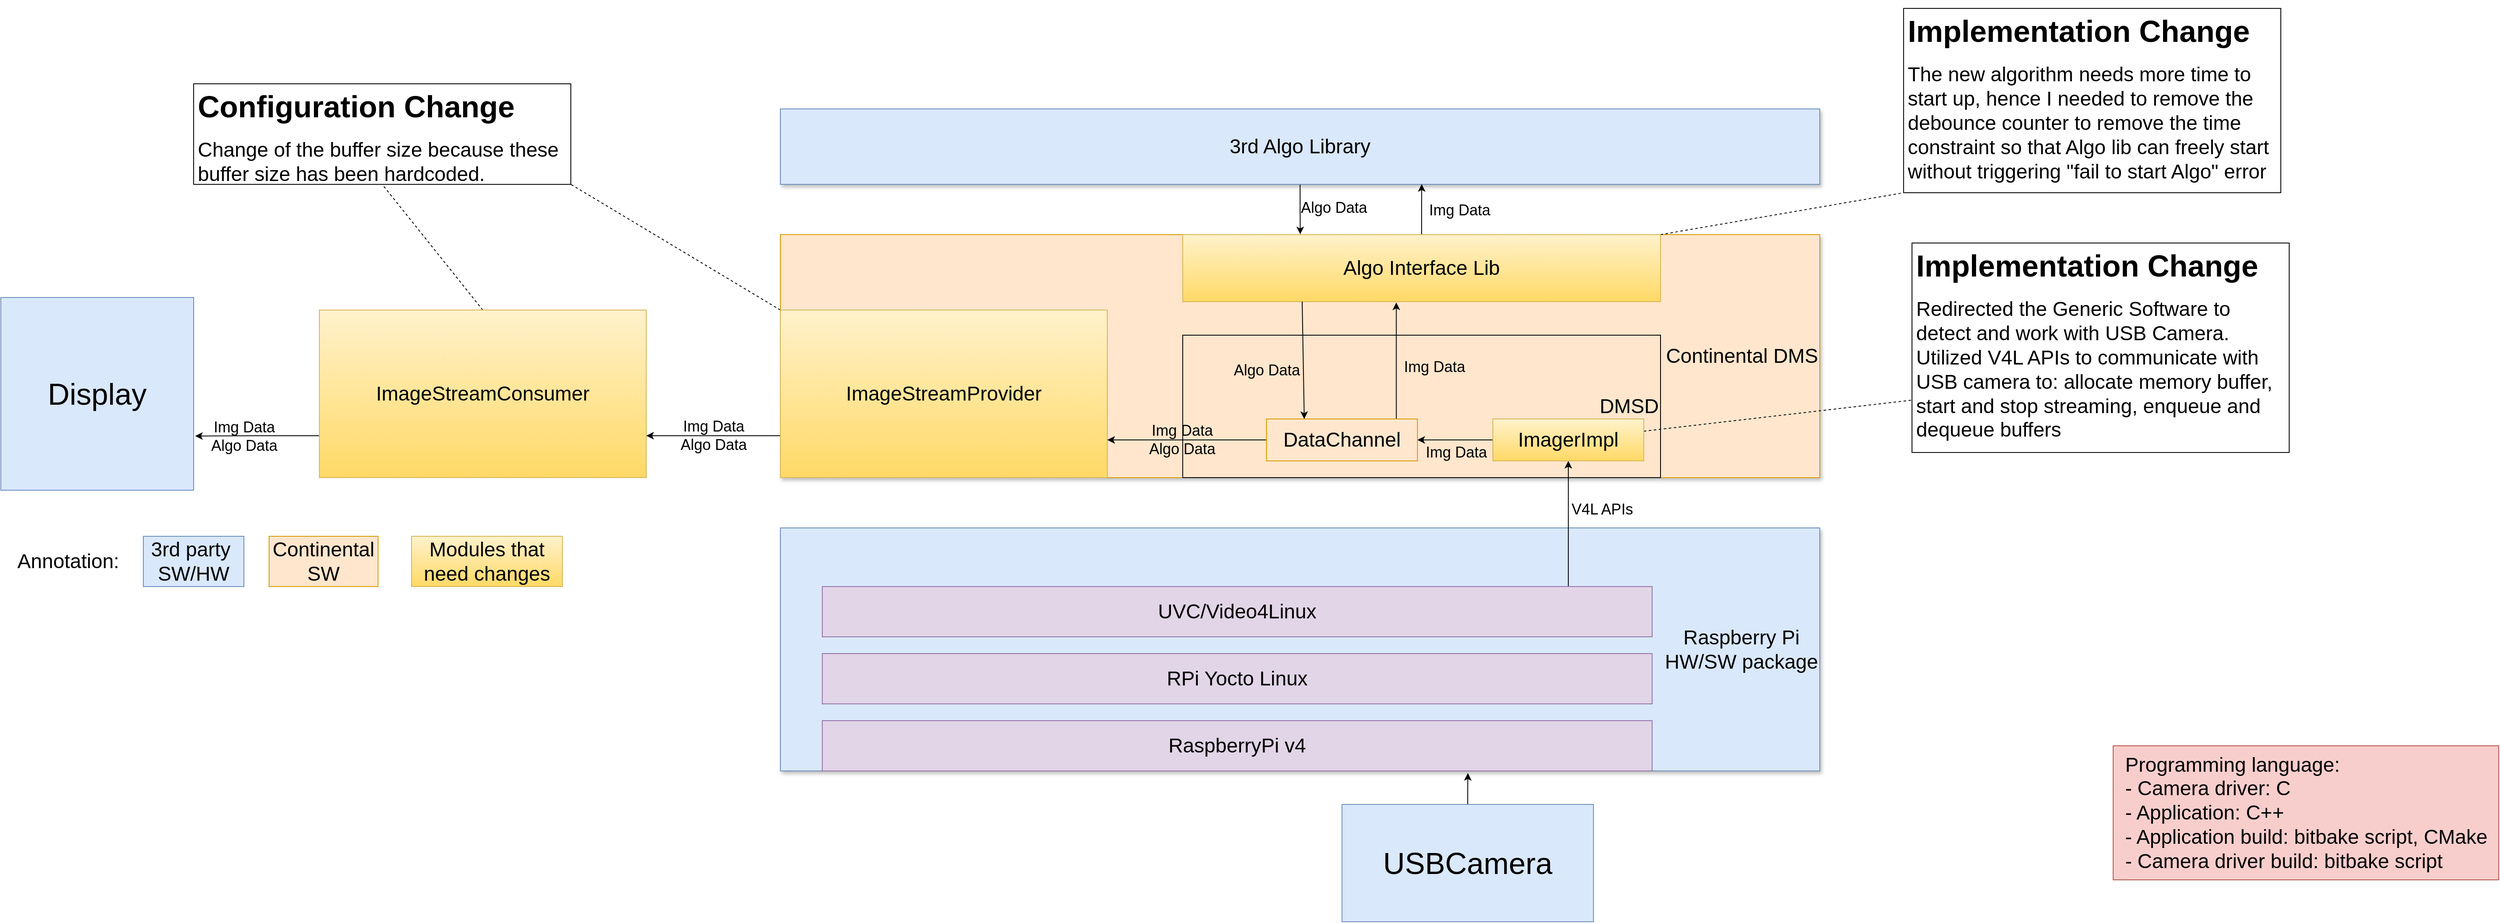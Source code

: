 <mxfile version="21.1.5" type="github">
  <diagram name="Page-1" id="s4nZVDqAGuvq5t0Vk8kr">
    <mxGraphModel dx="2836" dy="1082" grid="1" gridSize="10" guides="1" tooltips="1" connect="1" arrows="1" fold="1" page="1" pageScale="1" pageWidth="850" pageHeight="1100" math="0" shadow="0">
      <root>
        <mxCell id="0" />
        <mxCell id="1" parent="0" />
        <mxCell id="-iKuCNO7rxMY4gLToUyj-1" value="&lt;font style=&quot;font-size: 24px;&quot;&gt;Continental DMS&lt;/font&gt;" style="rounded=0;whiteSpace=wrap;html=1;fillColor=#ffe6cc;strokeColor=#d79b00;glass=0;shadow=1;align=right;" parent="1" vertex="1">
          <mxGeometry x="200" y="280" width="1240" height="290" as="geometry" />
        </mxCell>
        <mxCell id="-iKuCNO7rxMY4gLToUyj-2" value="&lt;div style=&quot;text-align: center;&quot;&gt;&lt;span style=&quot;font-size: 24px;&quot;&gt;Raspberry Pi&lt;/span&gt;&lt;/div&gt;&lt;div style=&quot;&quot;&gt;&lt;span style=&quot;font-size: 24px;&quot;&gt;HW/SW package&lt;/span&gt;&lt;/div&gt;" style="rounded=0;whiteSpace=wrap;html=1;fillColor=#dae8fc;strokeColor=#6c8ebf;glass=0;shadow=1;align=right;" parent="1" vertex="1">
          <mxGeometry x="200" y="630" width="1240" height="290" as="geometry" />
        </mxCell>
        <mxCell id="7PrTDbtxTZ8NZGgIPqjW-8" value="" style="edgeStyle=orthogonalEdgeStyle;rounded=0;orthogonalLoop=1;jettySize=auto;html=1;entryX=0.246;entryY=-0.006;entryDx=0;entryDy=0;entryPerimeter=0;" parent="1" source="-iKuCNO7rxMY4gLToUyj-3" target="-iKuCNO7rxMY4gLToUyj-9" edge="1">
          <mxGeometry relative="1" as="geometry" />
        </mxCell>
        <mxCell id="7PrTDbtxTZ8NZGgIPqjW-9" value="&lt;font style=&quot;font-size: 18px;&quot;&gt;Algo Data&lt;/font&gt;" style="edgeLabel;html=1;align=center;verticalAlign=middle;resizable=0;points=[];labelBackgroundColor=none;" parent="7PrTDbtxTZ8NZGgIPqjW-8" vertex="1" connectable="0">
          <mxGeometry x="-0.08" relative="1" as="geometry">
            <mxPoint x="40" as="offset" />
          </mxGeometry>
        </mxCell>
        <mxCell id="-iKuCNO7rxMY4gLToUyj-3" value="&lt;font style=&quot;font-size: 24px;&quot;&gt;3rd Algo Library&lt;/font&gt;" style="rounded=0;whiteSpace=wrap;html=1;fillColor=#dae8fc;strokeColor=#6c8ebf;glass=0;shadow=1;" parent="1" vertex="1">
          <mxGeometry x="200" y="130" width="1240" height="90" as="geometry" />
        </mxCell>
        <mxCell id="-iKuCNO7rxMY4gLToUyj-4" value="&lt;font style=&quot;font-size: 24px;&quot;&gt;RaspberryPi v4&lt;/font&gt;" style="rounded=0;whiteSpace=wrap;html=1;fillColor=#e1d5e7;strokeColor=#9673a6;" parent="1" vertex="1">
          <mxGeometry x="250" y="860" width="990" height="60" as="geometry" />
        </mxCell>
        <mxCell id="-iKuCNO7rxMY4gLToUyj-5" value="&lt;span style=&quot;font-size: 24px;&quot;&gt;RPi Yocto Linux&lt;/span&gt;" style="rounded=0;whiteSpace=wrap;html=1;fillColor=#e1d5e7;strokeColor=#9673a6;" parent="1" vertex="1">
          <mxGeometry x="250" y="780" width="990" height="60" as="geometry" />
        </mxCell>
        <mxCell id="7PrTDbtxTZ8NZGgIPqjW-21" style="edgeStyle=orthogonalEdgeStyle;rounded=0;orthogonalLoop=1;jettySize=auto;html=1;exitX=0.899;exitY=0.004;exitDx=0;exitDy=0;exitPerimeter=0;" parent="1" source="-iKuCNO7rxMY4gLToUyj-7" target="-iKuCNO7rxMY4gLToUyj-11" edge="1">
          <mxGeometry relative="1" as="geometry" />
        </mxCell>
        <mxCell id="7PrTDbtxTZ8NZGgIPqjW-22" value="&lt;font style=&quot;font-size: 18px;&quot;&gt;V4L APIs&lt;/font&gt;" style="edgeLabel;html=1;align=center;verticalAlign=middle;resizable=0;points=[];labelBackgroundColor=none;" parent="7PrTDbtxTZ8NZGgIPqjW-21" vertex="1" connectable="0">
          <mxGeometry x="0.234" relative="1" as="geometry">
            <mxPoint x="40" as="offset" />
          </mxGeometry>
        </mxCell>
        <mxCell id="-iKuCNO7rxMY4gLToUyj-7" value="&lt;span style=&quot;font-size: 24px;&quot;&gt;UVC/Video4Linux&lt;/span&gt;" style="rounded=0;whiteSpace=wrap;html=1;fillColor=#e1d5e7;strokeColor=#9673a6;" parent="1" vertex="1">
          <mxGeometry x="250" y="700" width="990" height="60" as="geometry" />
        </mxCell>
        <mxCell id="-iKuCNO7rxMY4gLToUyj-8" value="&lt;font style=&quot;font-size: 24px;&quot;&gt;DMSD&lt;/font&gt;" style="rounded=0;whiteSpace=wrap;html=1;fillColor=none;align=right;" parent="1" vertex="1">
          <mxGeometry x="680" y="400" width="570" height="170" as="geometry" />
        </mxCell>
        <mxCell id="7PrTDbtxTZ8NZGgIPqjW-4" value="" style="edgeStyle=orthogonalEdgeStyle;rounded=0;orthogonalLoop=1;jettySize=auto;html=1;entryX=0.617;entryY=0.997;entryDx=0;entryDy=0;entryPerimeter=0;" parent="1" source="-iKuCNO7rxMY4gLToUyj-9" target="-iKuCNO7rxMY4gLToUyj-3" edge="1">
          <mxGeometry relative="1" as="geometry" />
        </mxCell>
        <mxCell id="7PrTDbtxTZ8NZGgIPqjW-6" value="&lt;font style=&quot;font-size: 18px;&quot;&gt;Img Data&lt;/font&gt;" style="edgeLabel;html=1;align=center;verticalAlign=middle;resizable=0;points=[];labelBackgroundColor=none;" parent="7PrTDbtxTZ8NZGgIPqjW-4" vertex="1" connectable="0">
          <mxGeometry x="-0.152" y="-1" relative="1" as="geometry">
            <mxPoint x="44" y="-4" as="offset" />
          </mxGeometry>
        </mxCell>
        <mxCell id="PHggKgTWU_jsDosSwRtQ-6" style="rounded=0;orthogonalLoop=1;jettySize=auto;html=1;exitX=1;exitY=0;exitDx=0;exitDy=0;entryX=0;entryY=1;entryDx=0;entryDy=0;endArrow=none;endFill=0;dashed=1;" parent="1" source="-iKuCNO7rxMY4gLToUyj-9" target="PHggKgTWU_jsDosSwRtQ-5" edge="1">
          <mxGeometry relative="1" as="geometry" />
        </mxCell>
        <mxCell id="-iKuCNO7rxMY4gLToUyj-9" value="&lt;font style=&quot;font-size: 24px;&quot;&gt;Algo Interface Lib&lt;/font&gt;" style="rounded=0;whiteSpace=wrap;html=1;fillColor=#fff2cc;gradientColor=#ffd966;strokeColor=#d6b656;" parent="1" vertex="1">
          <mxGeometry x="680" y="280" width="570" height="80" as="geometry" />
        </mxCell>
        <mxCell id="7PrTDbtxTZ8NZGgIPqjW-16" style="edgeStyle=orthogonalEdgeStyle;rounded=0;orthogonalLoop=1;jettySize=auto;html=1;exitX=0;exitY=0.75;exitDx=0;exitDy=0;entryX=1;entryY=0.75;entryDx=0;entryDy=0;" parent="1" source="-iKuCNO7rxMY4gLToUyj-10" target="7PrTDbtxTZ8NZGgIPqjW-14" edge="1">
          <mxGeometry relative="1" as="geometry" />
        </mxCell>
        <mxCell id="7PrTDbtxTZ8NZGgIPqjW-17" value="&lt;font style=&quot;font-size: 18px;&quot;&gt;Img Data&lt;br&gt;Algo Data&lt;/font&gt;" style="edgeLabel;html=1;align=center;verticalAlign=middle;resizable=0;points=[];labelBackgroundColor=none;" parent="7PrTDbtxTZ8NZGgIPqjW-16" vertex="1" connectable="0">
          <mxGeometry x="-0.285" y="5" relative="1" as="geometry">
            <mxPoint x="-23" y="-5" as="offset" />
          </mxGeometry>
        </mxCell>
        <mxCell id="PHggKgTWU_jsDosSwRtQ-4" style="rounded=0;orthogonalLoop=1;jettySize=auto;html=1;exitX=0;exitY=0;exitDx=0;exitDy=0;entryX=1;entryY=1;entryDx=0;entryDy=0;endArrow=none;endFill=0;dashed=1;" parent="1" source="-iKuCNO7rxMY4gLToUyj-10" target="PHggKgTWU_jsDosSwRtQ-2" edge="1">
          <mxGeometry relative="1" as="geometry" />
        </mxCell>
        <mxCell id="-iKuCNO7rxMY4gLToUyj-10" value="&lt;font style=&quot;font-size: 24px;&quot;&gt;ImageStreamProvider&lt;/font&gt;" style="rounded=0;whiteSpace=wrap;html=1;fillColor=#fff2cc;gradientColor=#ffd966;strokeColor=#d6b656;" parent="1" vertex="1">
          <mxGeometry x="200" y="370" width="390" height="200" as="geometry" />
        </mxCell>
        <mxCell id="-iKuCNO7rxMY4gLToUyj-14" value="" style="edgeStyle=orthogonalEdgeStyle;rounded=0;orthogonalLoop=1;jettySize=auto;html=1;" parent="1" source="-iKuCNO7rxMY4gLToUyj-11" target="-iKuCNO7rxMY4gLToUyj-13" edge="1">
          <mxGeometry relative="1" as="geometry" />
        </mxCell>
        <mxCell id="-iKuCNO7rxMY4gLToUyj-15" value="&lt;font style=&quot;font-size: 18px;&quot;&gt;Img Data&lt;/font&gt;" style="edgeLabel;html=1;align=center;verticalAlign=middle;resizable=0;points=[];labelBackgroundColor=none;" parent="-iKuCNO7rxMY4gLToUyj-14" vertex="1" connectable="0">
          <mxGeometry x="0.196" relative="1" as="geometry">
            <mxPoint x="10" y="15" as="offset" />
          </mxGeometry>
        </mxCell>
        <mxCell id="PHggKgTWU_jsDosSwRtQ-8" style="rounded=0;orthogonalLoop=1;jettySize=auto;html=1;entryX=0;entryY=0.75;entryDx=0;entryDy=0;endArrow=none;endFill=0;dashed=1;" parent="1" source="-iKuCNO7rxMY4gLToUyj-11" target="PHggKgTWU_jsDosSwRtQ-7" edge="1">
          <mxGeometry relative="1" as="geometry" />
        </mxCell>
        <mxCell id="-iKuCNO7rxMY4gLToUyj-11" value="&lt;font style=&quot;font-size: 24px;&quot;&gt;ImagerImpl&lt;/font&gt;" style="rounded=0;whiteSpace=wrap;html=1;fillColor=#fff2cc;gradientColor=#ffd966;strokeColor=#d6b656;" parent="1" vertex="1">
          <mxGeometry x="1050" y="500" width="180" height="50" as="geometry" />
        </mxCell>
        <mxCell id="pJn0vqA1KwqpuxxpqUSz-1" style="edgeStyle=orthogonalEdgeStyle;rounded=0;orthogonalLoop=1;jettySize=auto;html=1;entryX=0.778;entryY=1.042;entryDx=0;entryDy=0;entryPerimeter=0;" edge="1" parent="1" source="-iKuCNO7rxMY4gLToUyj-12" target="-iKuCNO7rxMY4gLToUyj-4">
          <mxGeometry relative="1" as="geometry" />
        </mxCell>
        <mxCell id="-iKuCNO7rxMY4gLToUyj-12" value="&lt;font style=&quot;font-size: 36px;&quot;&gt;USBCamera&lt;/font&gt;" style="rounded=0;whiteSpace=wrap;html=1;fillColor=#dae8fc;strokeColor=#6c8ebf;" parent="1" vertex="1">
          <mxGeometry x="870" y="960" width="300" height="140" as="geometry" />
        </mxCell>
        <mxCell id="7PrTDbtxTZ8NZGgIPqjW-1" style="edgeStyle=orthogonalEdgeStyle;rounded=0;orthogonalLoop=1;jettySize=auto;html=1;exitX=0.86;exitY=0.033;exitDx=0;exitDy=0;entryX=0.447;entryY=1.013;entryDx=0;entryDy=0;exitPerimeter=0;entryPerimeter=0;" parent="1" source="-iKuCNO7rxMY4gLToUyj-13" target="-iKuCNO7rxMY4gLToUyj-9" edge="1">
          <mxGeometry relative="1" as="geometry" />
        </mxCell>
        <mxCell id="7PrTDbtxTZ8NZGgIPqjW-3" value="&lt;font style=&quot;font-size: 18px;&quot;&gt;Img Data&lt;/font&gt;" style="edgeLabel;html=1;align=center;verticalAlign=middle;resizable=0;points=[];labelBackgroundColor=none;" parent="7PrTDbtxTZ8NZGgIPqjW-1" vertex="1" connectable="0">
          <mxGeometry x="-0.089" y="2" relative="1" as="geometry">
            <mxPoint x="47" as="offset" />
          </mxGeometry>
        </mxCell>
        <mxCell id="7PrTDbtxTZ8NZGgIPqjW-12" style="edgeStyle=orthogonalEdgeStyle;rounded=0;orthogonalLoop=1;jettySize=auto;html=1;exitX=0;exitY=0.5;exitDx=0;exitDy=0;entryX=1;entryY=0.775;entryDx=0;entryDy=0;entryPerimeter=0;" parent="1" source="-iKuCNO7rxMY4gLToUyj-13" target="-iKuCNO7rxMY4gLToUyj-10" edge="1">
          <mxGeometry relative="1" as="geometry" />
        </mxCell>
        <mxCell id="7PrTDbtxTZ8NZGgIPqjW-13" value="&lt;font style=&quot;font-size: 18px;&quot;&gt;Img Data&lt;br&gt;Algo Data&lt;/font&gt;" style="edgeLabel;html=1;align=center;verticalAlign=middle;resizable=0;points=[];labelBackgroundColor=none;" parent="7PrTDbtxTZ8NZGgIPqjW-12" vertex="1" connectable="0">
          <mxGeometry x="-0.168" y="2" relative="1" as="geometry">
            <mxPoint x="-22" y="-2" as="offset" />
          </mxGeometry>
        </mxCell>
        <mxCell id="-iKuCNO7rxMY4gLToUyj-13" value="&lt;font style=&quot;font-size: 24px;&quot;&gt;DataChannel&lt;/font&gt;" style="rounded=0;whiteSpace=wrap;html=1;fillColor=#ffe6cc;strokeColor=#d79b00;" parent="1" vertex="1">
          <mxGeometry x="780" y="500" width="180" height="50" as="geometry" />
        </mxCell>
        <mxCell id="7PrTDbtxTZ8NZGgIPqjW-10" value="" style="endArrow=classic;html=1;rounded=0;exitX=0.25;exitY=1;exitDx=0;exitDy=0;entryX=0.25;entryY=0;entryDx=0;entryDy=0;" parent="1" source="-iKuCNO7rxMY4gLToUyj-9" target="-iKuCNO7rxMY4gLToUyj-13" edge="1">
          <mxGeometry width="50" height="50" relative="1" as="geometry">
            <mxPoint x="630" y="350" as="sourcePoint" />
            <mxPoint x="680" y="300" as="targetPoint" />
          </mxGeometry>
        </mxCell>
        <mxCell id="7PrTDbtxTZ8NZGgIPqjW-11" value="&lt;font style=&quot;font-size: 18px;&quot;&gt;Algo Data&lt;/font&gt;" style="edgeLabel;html=1;align=center;verticalAlign=middle;resizable=0;points=[];labelBackgroundColor=none;" parent="7PrTDbtxTZ8NZGgIPqjW-10" vertex="1" connectable="0">
          <mxGeometry x="0.164" y="-1" relative="1" as="geometry">
            <mxPoint x="-43" as="offset" />
          </mxGeometry>
        </mxCell>
        <mxCell id="7PrTDbtxTZ8NZGgIPqjW-18" style="edgeStyle=orthogonalEdgeStyle;rounded=0;orthogonalLoop=1;jettySize=auto;html=1;exitX=0;exitY=0.75;exitDx=0;exitDy=0;entryX=1.008;entryY=0.719;entryDx=0;entryDy=0;entryPerimeter=0;" parent="1" source="7PrTDbtxTZ8NZGgIPqjW-14" target="7PrTDbtxTZ8NZGgIPqjW-15" edge="1">
          <mxGeometry relative="1" as="geometry" />
        </mxCell>
        <mxCell id="7PrTDbtxTZ8NZGgIPqjW-20" value="&lt;font style=&quot;font-size: 18px;&quot;&gt;Img Data&lt;br&gt;Algo Data&lt;/font&gt;" style="edgeLabel;html=1;align=center;verticalAlign=middle;resizable=0;points=[];labelBackgroundColor=none;" parent="7PrTDbtxTZ8NZGgIPqjW-18" vertex="1" connectable="0">
          <mxGeometry x="0.215" relative="1" as="geometry">
            <mxPoint as="offset" />
          </mxGeometry>
        </mxCell>
        <mxCell id="PHggKgTWU_jsDosSwRtQ-3" style="rounded=0;orthogonalLoop=1;jettySize=auto;html=1;exitX=0.5;exitY=0;exitDx=0;exitDy=0;entryX=0.5;entryY=1;entryDx=0;entryDy=0;dashed=1;endArrow=none;endFill=0;" parent="1" source="7PrTDbtxTZ8NZGgIPqjW-14" target="PHggKgTWU_jsDosSwRtQ-2" edge="1">
          <mxGeometry relative="1" as="geometry" />
        </mxCell>
        <mxCell id="7PrTDbtxTZ8NZGgIPqjW-14" value="&lt;font style=&quot;font-size: 24px;&quot;&gt;ImageStreamConsumer&lt;/font&gt;" style="rounded=0;whiteSpace=wrap;html=1;fillColor=#fff2cc;gradientColor=#ffd966;strokeColor=#d6b656;" parent="1" vertex="1">
          <mxGeometry x="-350" y="370" width="390" height="200" as="geometry" />
        </mxCell>
        <mxCell id="7PrTDbtxTZ8NZGgIPqjW-15" value="&lt;font style=&quot;font-size: 36px;&quot;&gt;Display&lt;/font&gt;" style="rounded=0;whiteSpace=wrap;html=1;fillColor=#dae8fc;strokeColor=#6c8ebf;" parent="1" vertex="1">
          <mxGeometry x="-730" y="355" width="230" height="230" as="geometry" />
        </mxCell>
        <mxCell id="7PrTDbtxTZ8NZGgIPqjW-23" value="&lt;font style=&quot;font-size: 24px;&quot;&gt;3rd party&amp;nbsp; SW/HW&lt;/font&gt;" style="rounded=0;whiteSpace=wrap;html=1;fillColor=#dae8fc;strokeColor=#6c8ebf;" parent="1" vertex="1">
          <mxGeometry x="-560" y="640" width="120" height="60" as="geometry" />
        </mxCell>
        <mxCell id="7PrTDbtxTZ8NZGgIPqjW-24" value="&lt;font style=&quot;font-size: 24px;&quot;&gt;Annotation:&lt;/font&gt;" style="text;html=1;align=center;verticalAlign=middle;resizable=0;points=[];autosize=1;strokeColor=none;fillColor=none;" parent="1" vertex="1">
          <mxGeometry x="-720" y="650" width="140" height="40" as="geometry" />
        </mxCell>
        <mxCell id="7PrTDbtxTZ8NZGgIPqjW-25" value="&lt;font style=&quot;font-size: 24px;&quot;&gt;Continental SW&lt;/font&gt;" style="rounded=0;whiteSpace=wrap;html=1;fillColor=#ffe6cc;strokeColor=#d79b00;" parent="1" vertex="1">
          <mxGeometry x="-410" y="640" width="130" height="60" as="geometry" />
        </mxCell>
        <mxCell id="7PrTDbtxTZ8NZGgIPqjW-26" value="&lt;font style=&quot;font-size: 24px;&quot;&gt;Modules that need changes&lt;/font&gt;" style="rounded=0;whiteSpace=wrap;html=1;fillColor=#fff2cc;gradientColor=#ffd966;strokeColor=#d6b656;" parent="1" vertex="1">
          <mxGeometry x="-240" y="640" width="180" height="60" as="geometry" />
        </mxCell>
        <mxCell id="PHggKgTWU_jsDosSwRtQ-2" value="&lt;h1&gt;&lt;font style=&quot;font-size: 36px;&quot;&gt;Configuration Change&lt;/font&gt;&lt;/h1&gt;&lt;p&gt;&lt;font style=&quot;font-size: 24px;&quot;&gt;Change of the buffer size because these buffer size has been hardcoded.&lt;/font&gt;&lt;/p&gt;" style="text;html=1;strokeColor=default;fillColor=none;spacing=5;spacingTop=-20;whiteSpace=wrap;overflow=hidden;rounded=0;" parent="1" vertex="1">
          <mxGeometry x="-500" y="100" width="450" height="120" as="geometry" />
        </mxCell>
        <mxCell id="PHggKgTWU_jsDosSwRtQ-5" value="&lt;h1&gt;&lt;font style=&quot;font-size: 36px;&quot;&gt;Implementation Change&lt;/font&gt;&lt;/h1&gt;&lt;p&gt;&lt;span style=&quot;font-size: 24px;&quot;&gt;The new algorithm needs more time to start up, hence I needed to remove the debounce counter to remove the time constraint so that Algo lib can freely start without triggering &quot;fail to start Algo&quot; error&lt;/span&gt;&lt;/p&gt;" style="text;html=1;strokeColor=default;fillColor=none;spacing=5;spacingTop=-20;whiteSpace=wrap;overflow=hidden;rounded=0;" parent="1" vertex="1">
          <mxGeometry x="1540" y="10" width="450" height="220" as="geometry" />
        </mxCell>
        <mxCell id="PHggKgTWU_jsDosSwRtQ-7" value="&lt;h1&gt;&lt;font style=&quot;font-size: 36px;&quot;&gt;Implementation Change&lt;/font&gt;&lt;/h1&gt;&lt;p&gt;&lt;font style=&quot;font-size: 24px;&quot;&gt;Redirected the Generic Software to detect and work with USB Camera. Utilized V4L APIs to communicate with USB camera to: allocate memory buffer, start and stop streaming, enqueue and dequeue buffers&lt;/font&gt;&lt;/p&gt;" style="text;html=1;strokeColor=default;fillColor=none;spacing=5;spacingTop=-20;whiteSpace=wrap;overflow=hidden;rounded=0;" parent="1" vertex="1">
          <mxGeometry x="1550" y="290" width="450" height="250" as="geometry" />
        </mxCell>
        <mxCell id="pJn0vqA1KwqpuxxpqUSz-2" value="&lt;div style=&quot;text-align: left;&quot;&gt;&lt;span style=&quot;font-size: 24px; background-color: initial;&quot;&gt;Programming language:&lt;/span&gt;&lt;/div&gt;&lt;font style=&quot;font-size: 24px;&quot;&gt;&lt;div style=&quot;text-align: left;&quot;&gt;&lt;span style=&quot;background-color: initial;&quot;&gt;- Camera driver: C&lt;/span&gt;&lt;/div&gt;&lt;div style=&quot;text-align: left;&quot;&gt;- Application: C++&lt;/div&gt;&lt;div style=&quot;text-align: left;&quot;&gt;- Application build: bitbake script, CMake&lt;/div&gt;&lt;div style=&quot;text-align: left;&quot;&gt;- Camera driver build: bitbake script&lt;/div&gt;&lt;/font&gt;" style="text;html=1;align=center;verticalAlign=middle;resizable=0;points=[];autosize=1;strokeColor=#b85450;fillColor=#f8cecc;" vertex="1" parent="1">
          <mxGeometry x="1790" y="890" width="460" height="160" as="geometry" />
        </mxCell>
      </root>
    </mxGraphModel>
  </diagram>
</mxfile>
